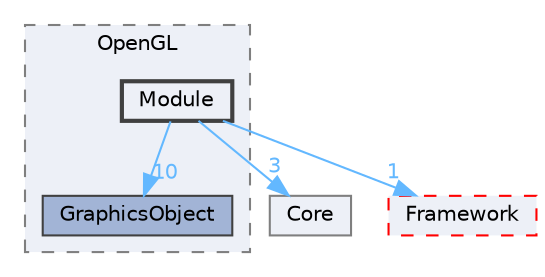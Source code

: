 digraph "D:/Peridyno/peridyno/src/Rendering/Engine/OpenGL/Module"
{
 // LATEX_PDF_SIZE
  bgcolor="transparent";
  edge [fontname=Helvetica,fontsize=10,labelfontname=Helvetica,labelfontsize=10];
  node [fontname=Helvetica,fontsize=10,shape=box,height=0.2,width=0.4];
  compound=true
  subgraph clusterdir_4e8b94817c7ce76860b6d76142d4ce65 {
    graph [ bgcolor="#edf0f7", pencolor="grey50", label="OpenGL", fontname=Helvetica,fontsize=10 style="filled,dashed", URL="dir_4e8b94817c7ce76860b6d76142d4ce65.html",tooltip=""]
  dir_3846fc4ac3382a9568de01a32d2c864c [label="GraphicsObject", fillcolor="#a2b4d6", color="grey25", style="filled", URL="dir_3846fc4ac3382a9568de01a32d2c864c.html",tooltip=""];
  dir_f6326d44fcda266a5c0bd85411b77032 [label="Module", fillcolor="#edf0f7", color="grey25", style="filled,bold", URL="dir_f6326d44fcda266a5c0bd85411b77032.html",tooltip=""];
  }
  dir_4ad8273fa338df4f81dae295f2b3a96c [label="Core", fillcolor="#edf0f7", color="grey50", style="filled", URL="dir_4ad8273fa338df4f81dae295f2b3a96c.html",tooltip=""];
  dir_72c161997c5186b0a4bbf39a44809cf4 [label="Framework", fillcolor="#edf0f7", color="red", style="filled,dashed", URL="dir_72c161997c5186b0a4bbf39a44809cf4.html",tooltip=""];
  dir_f6326d44fcda266a5c0bd85411b77032->dir_3846fc4ac3382a9568de01a32d2c864c [headlabel="10", labeldistance=1.5 headhref="dir_000054_000029.html" href="dir_000054_000029.html" color="steelblue1" fontcolor="steelblue1"];
  dir_f6326d44fcda266a5c0bd85411b77032->dir_4ad8273fa338df4f81dae295f2b3a96c [headlabel="3", labeldistance=1.5 headhref="dir_000054_000015.html" href="dir_000054_000015.html" color="steelblue1" fontcolor="steelblue1"];
  dir_f6326d44fcda266a5c0bd85411b77032->dir_72c161997c5186b0a4bbf39a44809cf4 [headlabel="1", labeldistance=1.5 headhref="dir_000054_000027.html" href="dir_000054_000027.html" color="steelblue1" fontcolor="steelblue1"];
}
